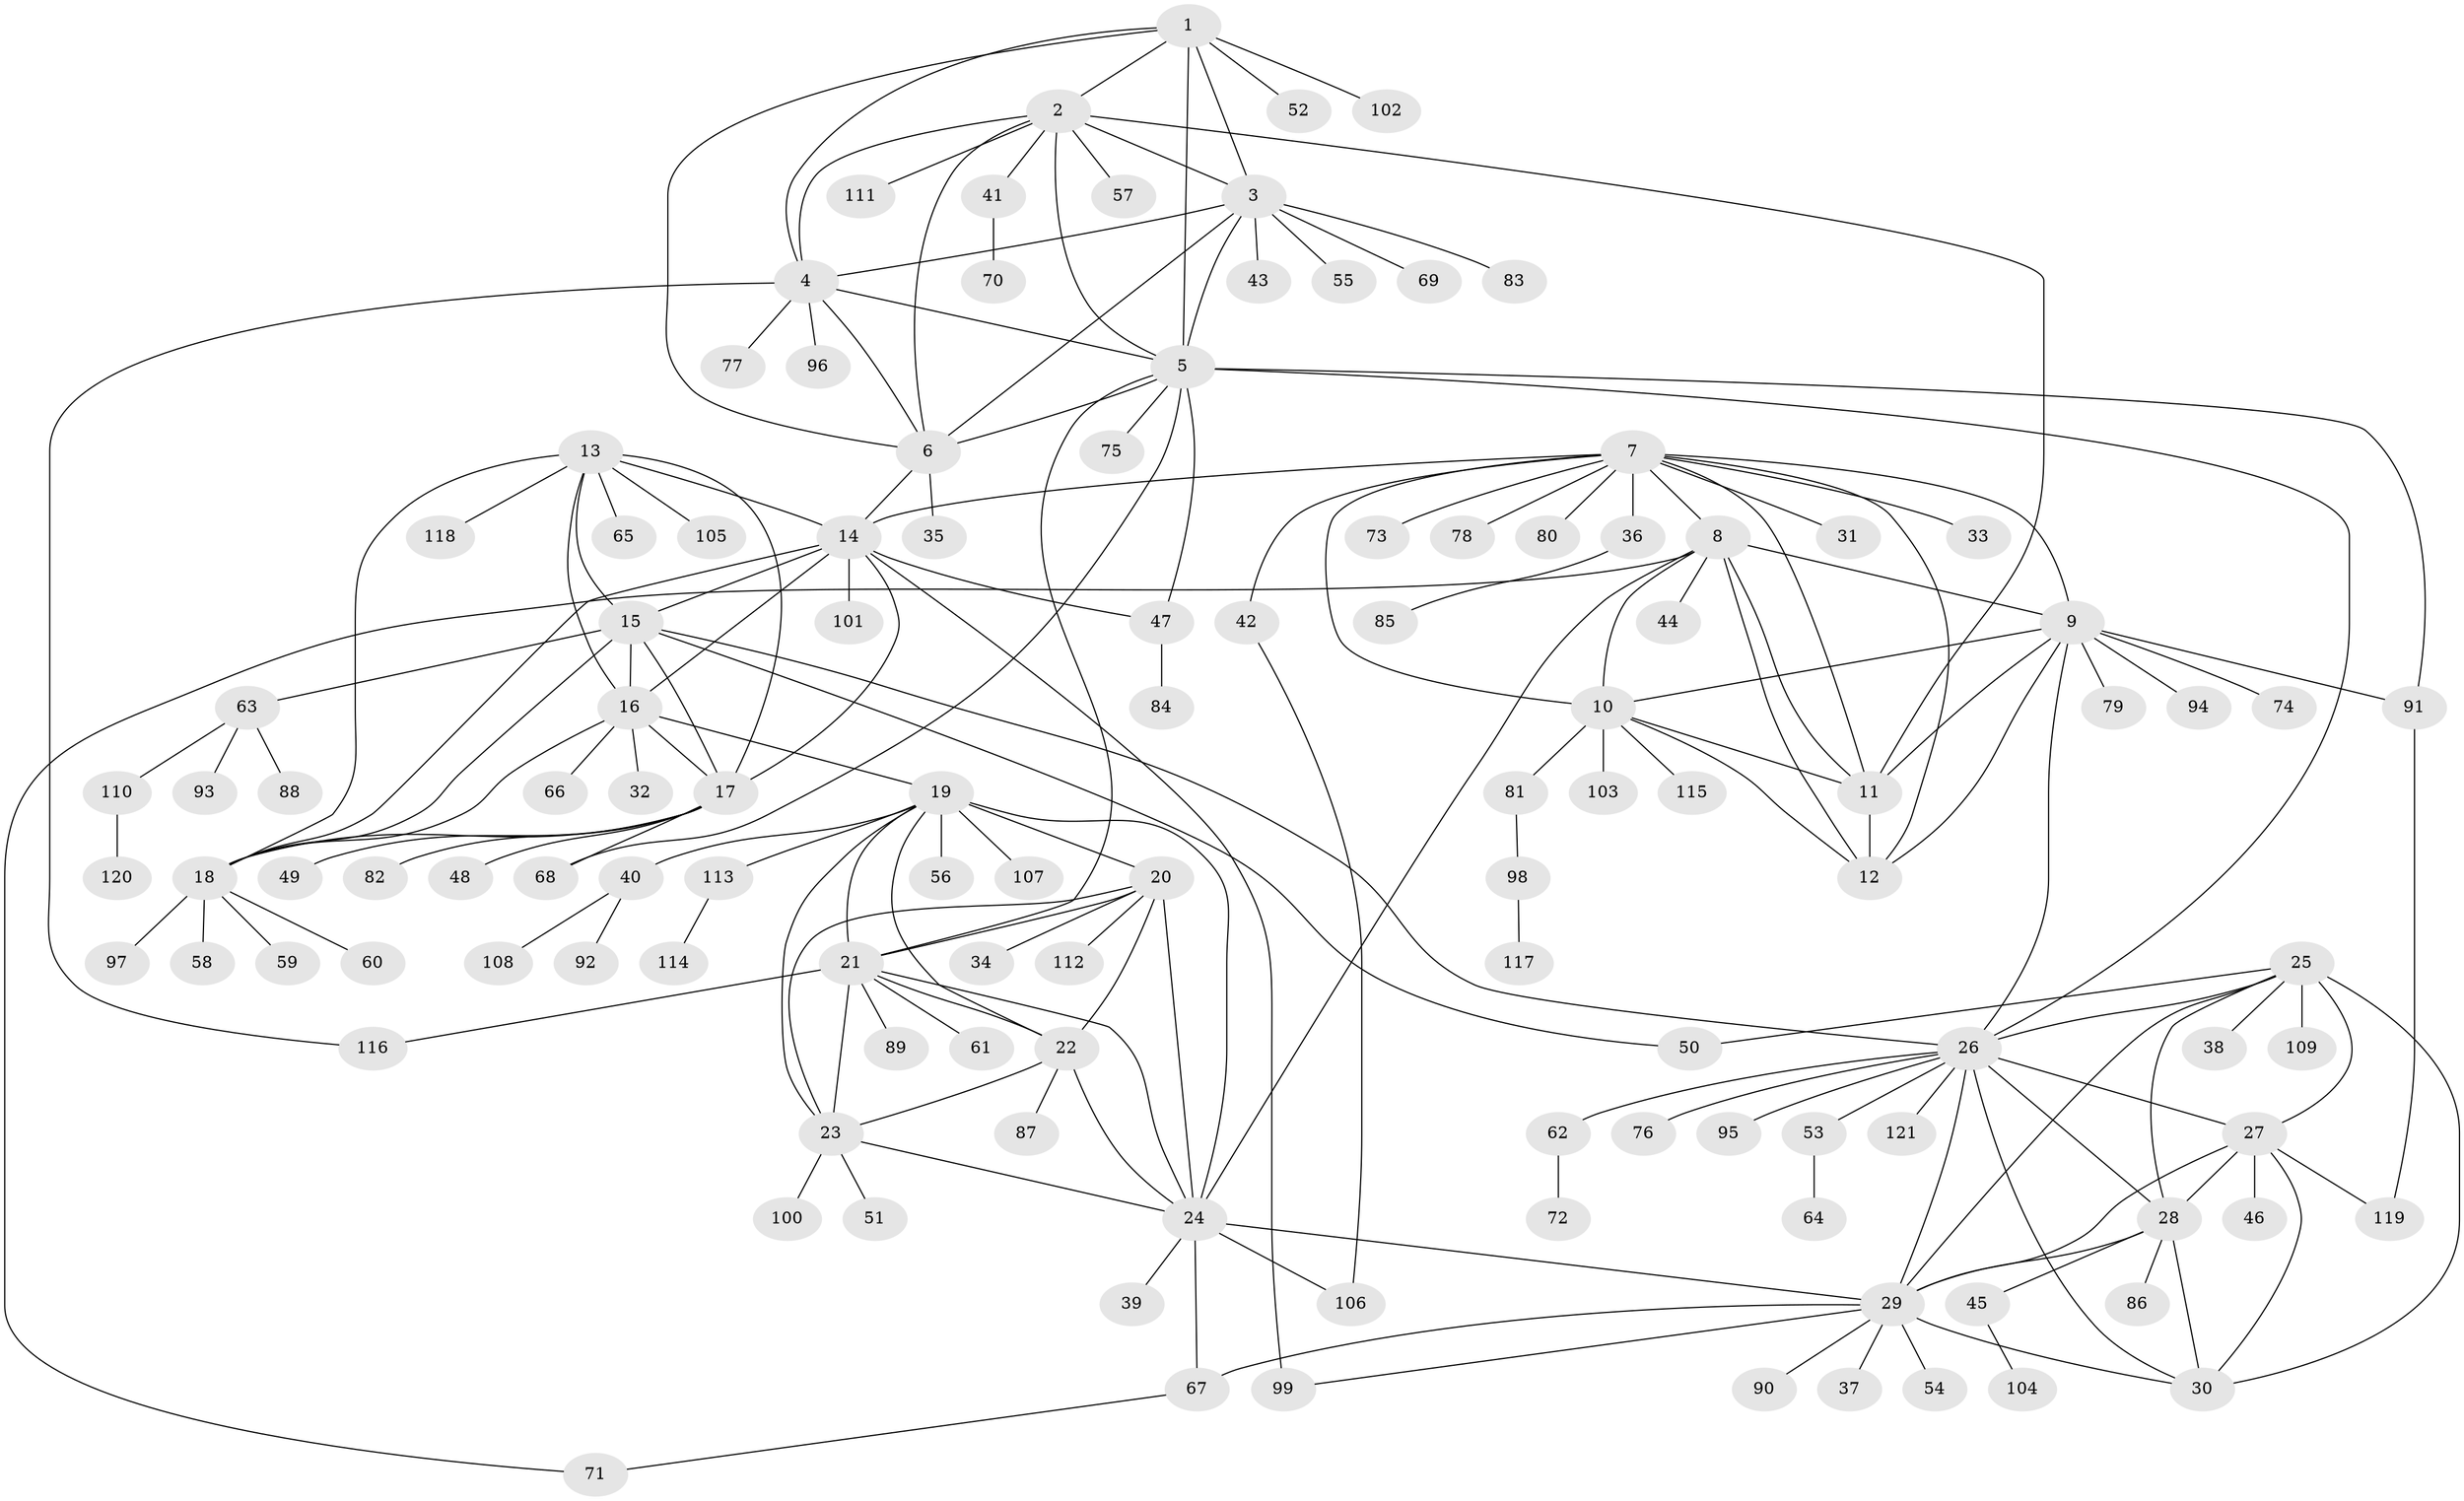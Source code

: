 // coarse degree distribution, {6: 0.21311475409836064, 8: 0.06557377049180328, 10: 0.01639344262295082, 5: 0.08196721311475409, 9: 0.06557377049180328, 7: 0.01639344262295082, 11: 0.01639344262295082, 1: 0.36065573770491804, 2: 0.11475409836065574, 3: 0.04918032786885246}
// Generated by graph-tools (version 1.1) at 2025/52/03/04/25 22:52:12]
// undirected, 121 vertices, 186 edges
graph export_dot {
  node [color=gray90,style=filled];
  1;
  2;
  3;
  4;
  5;
  6;
  7;
  8;
  9;
  10;
  11;
  12;
  13;
  14;
  15;
  16;
  17;
  18;
  19;
  20;
  21;
  22;
  23;
  24;
  25;
  26;
  27;
  28;
  29;
  30;
  31;
  32;
  33;
  34;
  35;
  36;
  37;
  38;
  39;
  40;
  41;
  42;
  43;
  44;
  45;
  46;
  47;
  48;
  49;
  50;
  51;
  52;
  53;
  54;
  55;
  56;
  57;
  58;
  59;
  60;
  61;
  62;
  63;
  64;
  65;
  66;
  67;
  68;
  69;
  70;
  71;
  72;
  73;
  74;
  75;
  76;
  77;
  78;
  79;
  80;
  81;
  82;
  83;
  84;
  85;
  86;
  87;
  88;
  89;
  90;
  91;
  92;
  93;
  94;
  95;
  96;
  97;
  98;
  99;
  100;
  101;
  102;
  103;
  104;
  105;
  106;
  107;
  108;
  109;
  110;
  111;
  112;
  113;
  114;
  115;
  116;
  117;
  118;
  119;
  120;
  121;
  1 -- 2;
  1 -- 3;
  1 -- 4;
  1 -- 5;
  1 -- 6;
  1 -- 52;
  1 -- 102;
  2 -- 3;
  2 -- 4;
  2 -- 5;
  2 -- 6;
  2 -- 11;
  2 -- 41;
  2 -- 57;
  2 -- 111;
  3 -- 4;
  3 -- 5;
  3 -- 6;
  3 -- 43;
  3 -- 55;
  3 -- 69;
  3 -- 83;
  4 -- 5;
  4 -- 6;
  4 -- 77;
  4 -- 96;
  4 -- 116;
  5 -- 6;
  5 -- 21;
  5 -- 26;
  5 -- 47;
  5 -- 68;
  5 -- 75;
  5 -- 91;
  6 -- 14;
  6 -- 35;
  7 -- 8;
  7 -- 9;
  7 -- 10;
  7 -- 11;
  7 -- 12;
  7 -- 14;
  7 -- 31;
  7 -- 33;
  7 -- 36;
  7 -- 42;
  7 -- 73;
  7 -- 78;
  7 -- 80;
  8 -- 9;
  8 -- 10;
  8 -- 11;
  8 -- 12;
  8 -- 24;
  8 -- 44;
  8 -- 71;
  9 -- 10;
  9 -- 11;
  9 -- 12;
  9 -- 26;
  9 -- 74;
  9 -- 79;
  9 -- 91;
  9 -- 94;
  10 -- 11;
  10 -- 12;
  10 -- 81;
  10 -- 103;
  10 -- 115;
  11 -- 12;
  13 -- 14;
  13 -- 15;
  13 -- 16;
  13 -- 17;
  13 -- 18;
  13 -- 65;
  13 -- 105;
  13 -- 118;
  14 -- 15;
  14 -- 16;
  14 -- 17;
  14 -- 18;
  14 -- 47;
  14 -- 99;
  14 -- 101;
  15 -- 16;
  15 -- 17;
  15 -- 18;
  15 -- 26;
  15 -- 50;
  15 -- 63;
  16 -- 17;
  16 -- 18;
  16 -- 19;
  16 -- 32;
  16 -- 66;
  17 -- 18;
  17 -- 48;
  17 -- 49;
  17 -- 68;
  17 -- 82;
  18 -- 58;
  18 -- 59;
  18 -- 60;
  18 -- 97;
  19 -- 20;
  19 -- 21;
  19 -- 22;
  19 -- 23;
  19 -- 24;
  19 -- 40;
  19 -- 56;
  19 -- 107;
  19 -- 113;
  20 -- 21;
  20 -- 22;
  20 -- 23;
  20 -- 24;
  20 -- 34;
  20 -- 112;
  21 -- 22;
  21 -- 23;
  21 -- 24;
  21 -- 61;
  21 -- 89;
  21 -- 116;
  22 -- 23;
  22 -- 24;
  22 -- 87;
  23 -- 24;
  23 -- 51;
  23 -- 100;
  24 -- 29;
  24 -- 39;
  24 -- 67;
  24 -- 106;
  25 -- 26;
  25 -- 27;
  25 -- 28;
  25 -- 29;
  25 -- 30;
  25 -- 38;
  25 -- 50;
  25 -- 109;
  26 -- 27;
  26 -- 28;
  26 -- 29;
  26 -- 30;
  26 -- 53;
  26 -- 62;
  26 -- 76;
  26 -- 95;
  26 -- 121;
  27 -- 28;
  27 -- 29;
  27 -- 30;
  27 -- 46;
  27 -- 119;
  28 -- 29;
  28 -- 30;
  28 -- 45;
  28 -- 86;
  29 -- 30;
  29 -- 37;
  29 -- 54;
  29 -- 67;
  29 -- 90;
  29 -- 99;
  36 -- 85;
  40 -- 92;
  40 -- 108;
  41 -- 70;
  42 -- 106;
  45 -- 104;
  47 -- 84;
  53 -- 64;
  62 -- 72;
  63 -- 88;
  63 -- 93;
  63 -- 110;
  67 -- 71;
  81 -- 98;
  91 -- 119;
  98 -- 117;
  110 -- 120;
  113 -- 114;
}

